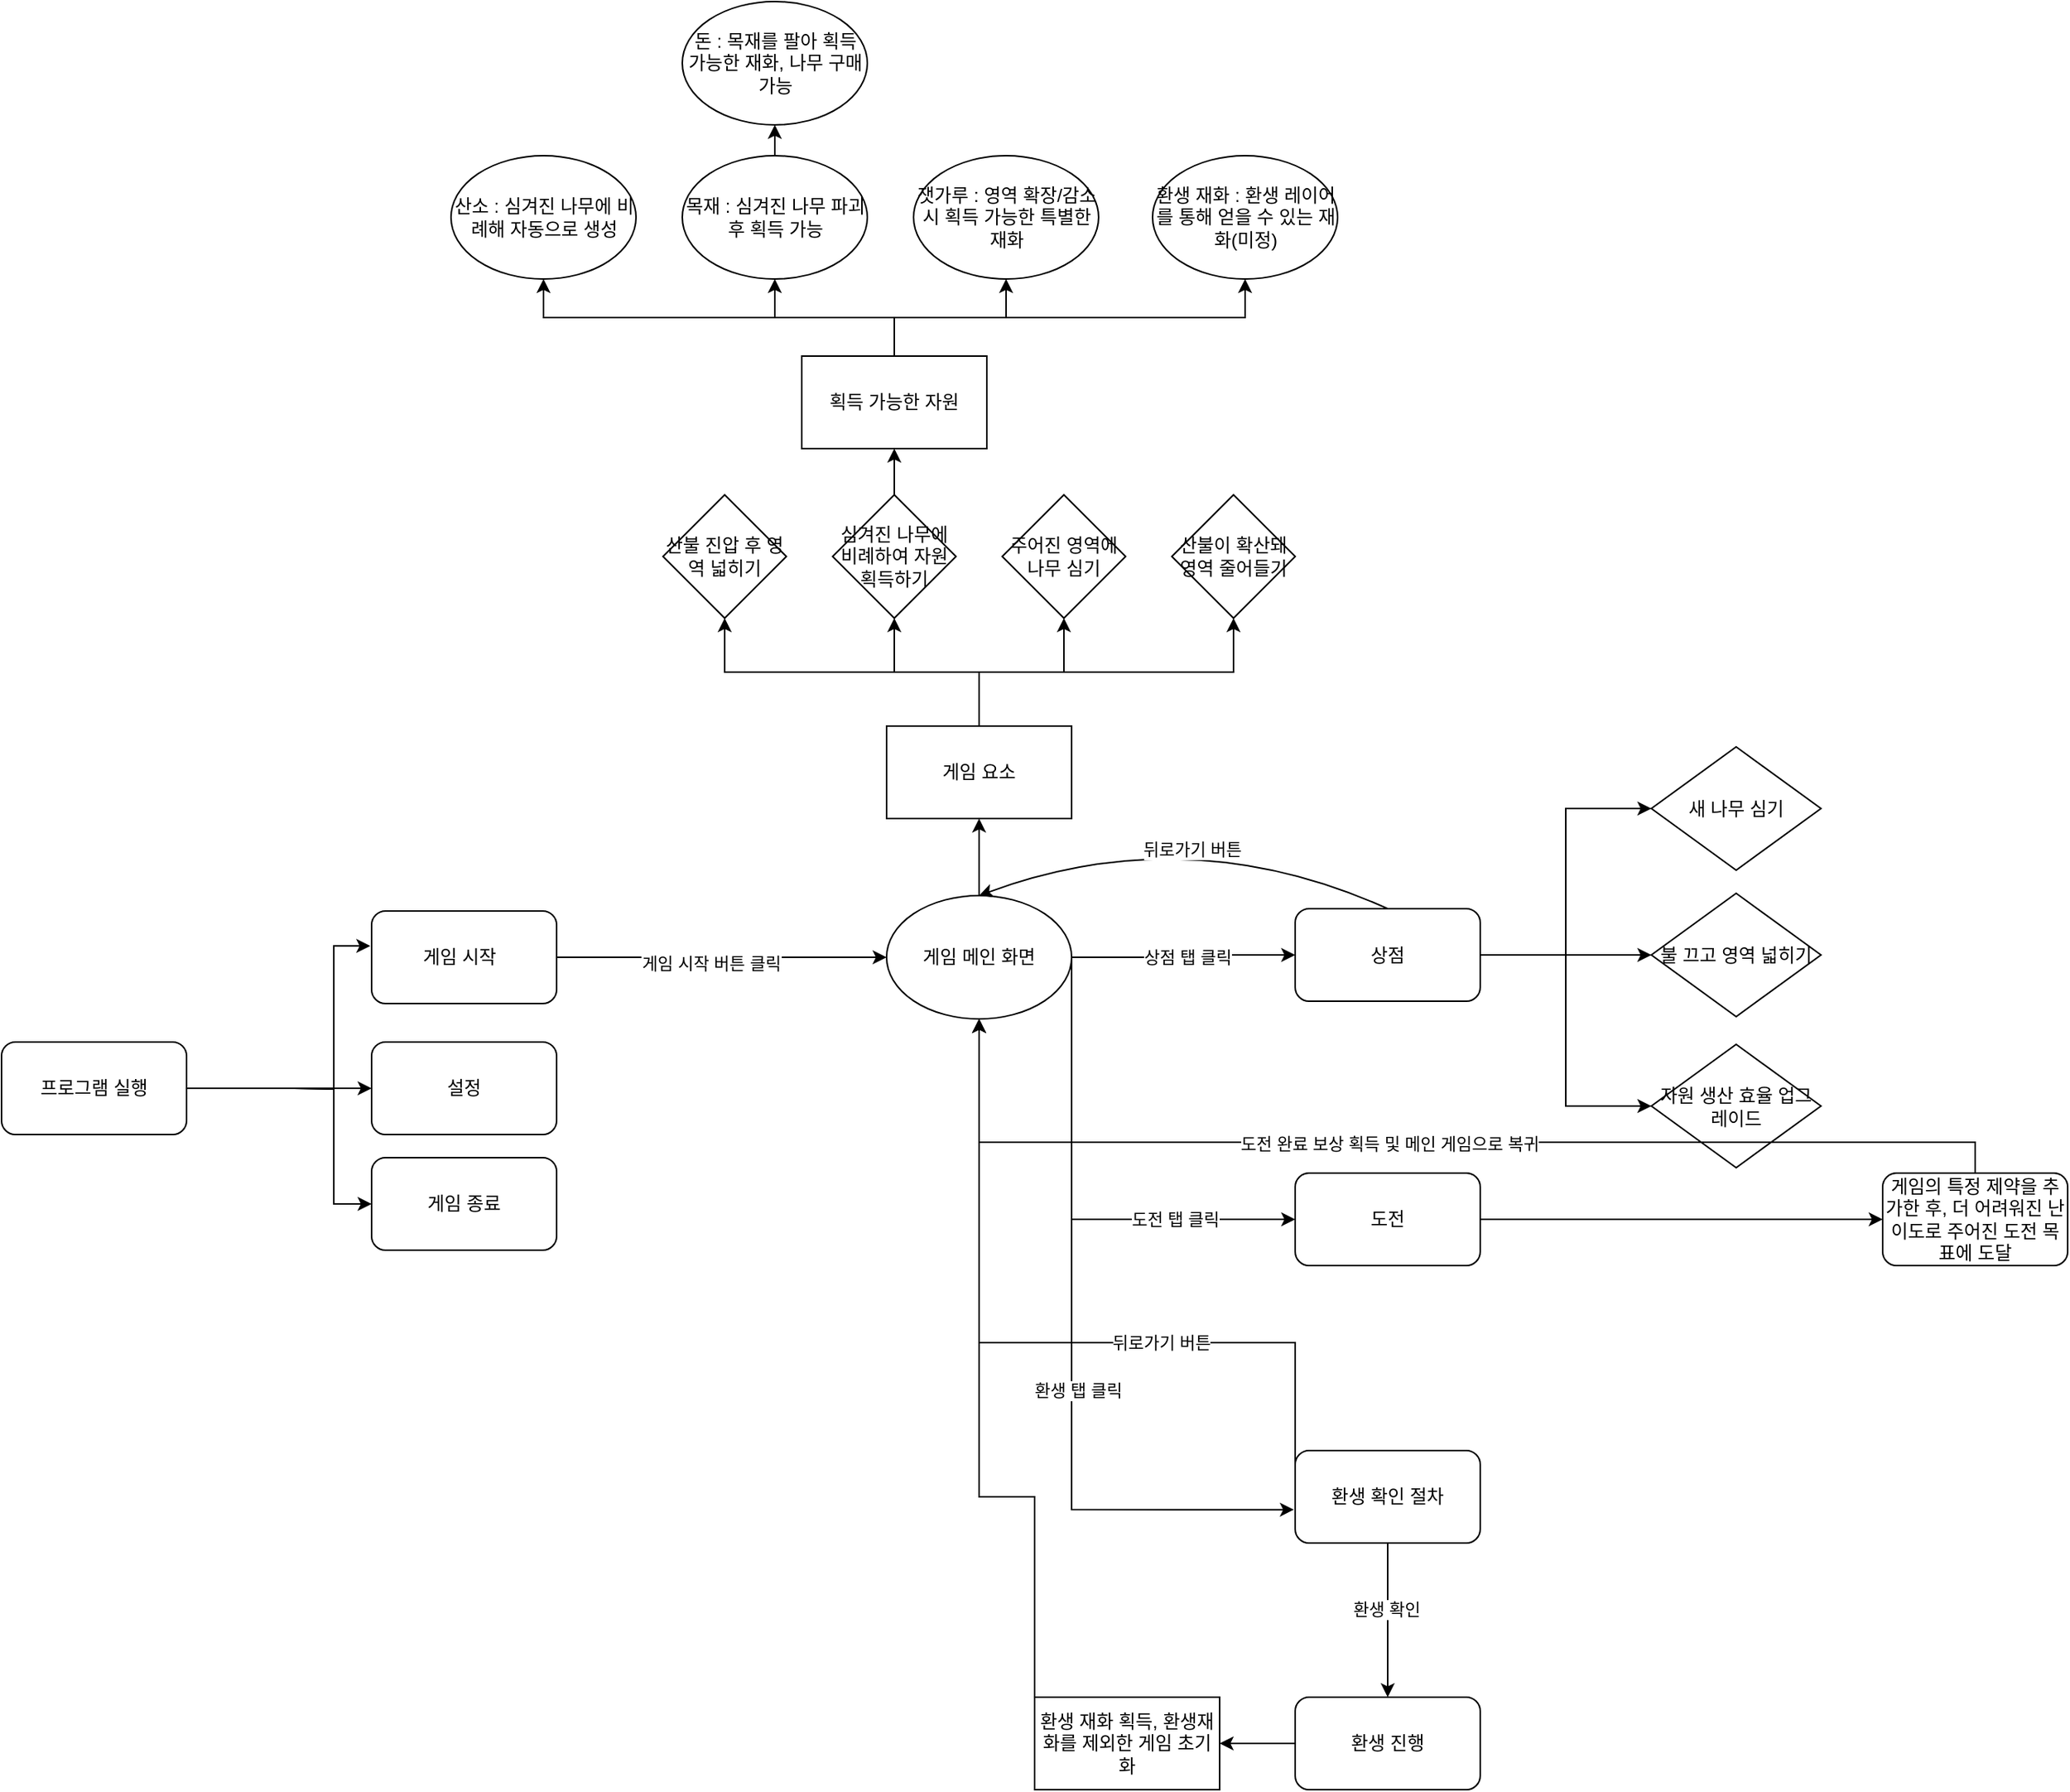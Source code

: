 <mxfile version="26.1.3">
  <diagram name="페이지-1" id="_BRhv00JYU-RnK_FMh2p">
    <mxGraphModel dx="2812" dy="2120" grid="1" gridSize="10" guides="1" tooltips="1" connect="1" arrows="1" fold="1" page="1" pageScale="1" pageWidth="827" pageHeight="1169" math="0" shadow="0">
      <root>
        <mxCell id="0" />
        <mxCell id="1" parent="0" />
        <mxCell id="LIoRFN2679DY6rcGjams-6" style="edgeStyle=orthogonalEdgeStyle;rounded=0;orthogonalLoop=1;jettySize=auto;html=1;entryX=0;entryY=0.5;entryDx=0;entryDy=0;" parent="1" target="LIoRFN2679DY6rcGjams-3" edge="1">
          <mxGeometry relative="1" as="geometry">
            <mxPoint x="40" y="685" as="sourcePoint" />
          </mxGeometry>
        </mxCell>
        <mxCell id="LIoRFN2679DY6rcGjams-9" style="edgeStyle=orthogonalEdgeStyle;rounded=0;orthogonalLoop=1;jettySize=auto;html=1;" parent="1" source="LIoRFN2679DY6rcGjams-2" target="LIoRFN2679DY6rcGjams-8" edge="1">
          <mxGeometry relative="1" as="geometry" />
        </mxCell>
        <mxCell id="P65RbvOyF0tfIpdQ-kzp-10" value="게임 시작 버튼 클릭" style="edgeLabel;html=1;align=center;verticalAlign=middle;resizable=0;points=[];" vertex="1" connectable="0" parent="LIoRFN2679DY6rcGjams-9">
          <mxGeometry x="-0.067" y="-4" relative="1" as="geometry">
            <mxPoint as="offset" />
          </mxGeometry>
        </mxCell>
        <mxCell id="LIoRFN2679DY6rcGjams-2" value="게임 시작&lt;span style=&quot;white-space: pre;&quot;&gt;&#x9;&lt;/span&gt;" style="rounded=1;whiteSpace=wrap;html=1;" parent="1" vertex="1">
          <mxGeometry x="90" y="570" width="120" height="60" as="geometry" />
        </mxCell>
        <mxCell id="LIoRFN2679DY6rcGjams-3" value="게임 종료" style="rounded=1;whiteSpace=wrap;html=1;" parent="1" vertex="1">
          <mxGeometry x="90" y="730" width="120" height="60" as="geometry" />
        </mxCell>
        <mxCell id="LIoRFN2679DY6rcGjams-4" value="설정" style="rounded=1;whiteSpace=wrap;html=1;" parent="1" vertex="1">
          <mxGeometry x="90" y="655" width="120" height="60" as="geometry" />
        </mxCell>
        <mxCell id="LIoRFN2679DY6rcGjams-7" style="edgeStyle=orthogonalEdgeStyle;rounded=0;orthogonalLoop=1;jettySize=auto;html=1;entryX=-0.007;entryY=0.377;entryDx=0;entryDy=0;entryPerimeter=0;" parent="1" target="LIoRFN2679DY6rcGjams-2" edge="1">
          <mxGeometry relative="1" as="geometry">
            <mxPoint x="40" y="685" as="sourcePoint" />
          </mxGeometry>
        </mxCell>
        <mxCell id="LIoRFN2679DY6rcGjams-11" style="edgeStyle=orthogonalEdgeStyle;rounded=0;orthogonalLoop=1;jettySize=auto;html=1;exitX=0.5;exitY=0;exitDx=0;exitDy=0;entryX=0.5;entryY=1;entryDx=0;entryDy=0;" parent="1" source="LIoRFN2679DY6rcGjams-8" target="LIoRFN2679DY6rcGjams-10" edge="1">
          <mxGeometry relative="1" as="geometry" />
        </mxCell>
        <mxCell id="P65RbvOyF0tfIpdQ-kzp-8" style="edgeStyle=orthogonalEdgeStyle;rounded=0;orthogonalLoop=1;jettySize=auto;html=1;exitX=1;exitY=0.5;exitDx=0;exitDy=0;entryX=0;entryY=0.5;entryDx=0;entryDy=0;" edge="1" parent="1" source="LIoRFN2679DY6rcGjams-8" target="P65RbvOyF0tfIpdQ-kzp-7">
          <mxGeometry relative="1" as="geometry" />
        </mxCell>
        <mxCell id="P65RbvOyF0tfIpdQ-kzp-49" value="상점 탭 클릭" style="edgeLabel;html=1;align=center;verticalAlign=middle;resizable=0;points=[];" vertex="1" connectable="0" parent="P65RbvOyF0tfIpdQ-kzp-8">
          <mxGeometry x="0.044" y="-1" relative="1" as="geometry">
            <mxPoint as="offset" />
          </mxGeometry>
        </mxCell>
        <mxCell id="P65RbvOyF0tfIpdQ-kzp-70" style="edgeStyle=orthogonalEdgeStyle;rounded=0;orthogonalLoop=1;jettySize=auto;html=1;exitX=1;exitY=0.5;exitDx=0;exitDy=0;entryX=0;entryY=0.5;entryDx=0;entryDy=0;" edge="1" parent="1" source="LIoRFN2679DY6rcGjams-8" target="P65RbvOyF0tfIpdQ-kzp-67">
          <mxGeometry relative="1" as="geometry">
            <Array as="points">
              <mxPoint x="544" y="770" />
            </Array>
          </mxGeometry>
        </mxCell>
        <mxCell id="P65RbvOyF0tfIpdQ-kzp-71" value="도전 탭 클릭" style="edgeLabel;html=1;align=center;verticalAlign=middle;resizable=0;points=[];" vertex="1" connectable="0" parent="P65RbvOyF0tfIpdQ-kzp-70">
          <mxGeometry x="0.506" relative="1" as="geometry">
            <mxPoint as="offset" />
          </mxGeometry>
        </mxCell>
        <mxCell id="LIoRFN2679DY6rcGjams-8" value="게임 메인 화면" style="ellipse;whiteSpace=wrap;html=1;" parent="1" vertex="1">
          <mxGeometry x="424" y="560" width="120" height="80" as="geometry" />
        </mxCell>
        <mxCell id="LIoRFN2679DY6rcGjams-16" style="edgeStyle=orthogonalEdgeStyle;rounded=0;orthogonalLoop=1;jettySize=auto;html=1;exitX=0.5;exitY=0;exitDx=0;exitDy=0;" parent="1" source="LIoRFN2679DY6rcGjams-10" target="LIoRFN2679DY6rcGjams-13" edge="1">
          <mxGeometry relative="1" as="geometry" />
        </mxCell>
        <mxCell id="LIoRFN2679DY6rcGjams-17" style="edgeStyle=orthogonalEdgeStyle;rounded=0;orthogonalLoop=1;jettySize=auto;html=1;entryX=0.5;entryY=1;entryDx=0;entryDy=0;" parent="1" source="LIoRFN2679DY6rcGjams-10" target="LIoRFN2679DY6rcGjams-15" edge="1">
          <mxGeometry relative="1" as="geometry" />
        </mxCell>
        <mxCell id="LIoRFN2679DY6rcGjams-18" style="edgeStyle=orthogonalEdgeStyle;rounded=0;orthogonalLoop=1;jettySize=auto;html=1;entryX=0.5;entryY=1;entryDx=0;entryDy=0;" parent="1" source="LIoRFN2679DY6rcGjams-10" target="LIoRFN2679DY6rcGjams-12" edge="1">
          <mxGeometry relative="1" as="geometry" />
        </mxCell>
        <mxCell id="LIoRFN2679DY6rcGjams-20" style="edgeStyle=orthogonalEdgeStyle;rounded=0;orthogonalLoop=1;jettySize=auto;html=1;exitX=0.5;exitY=0;exitDx=0;exitDy=0;entryX=0.5;entryY=1;entryDx=0;entryDy=0;" parent="1" source="LIoRFN2679DY6rcGjams-10" target="LIoRFN2679DY6rcGjams-14" edge="1">
          <mxGeometry relative="1" as="geometry" />
        </mxCell>
        <mxCell id="LIoRFN2679DY6rcGjams-10" value="게임 요소" style="rounded=0;whiteSpace=wrap;html=1;" parent="1" vertex="1">
          <mxGeometry x="424" y="450" width="120" height="60" as="geometry" />
        </mxCell>
        <mxCell id="LIoRFN2679DY6rcGjams-27" style="edgeStyle=orthogonalEdgeStyle;rounded=0;orthogonalLoop=1;jettySize=auto;html=1;exitX=0.5;exitY=0;exitDx=0;exitDy=0;entryX=0.5;entryY=1;entryDx=0;entryDy=0;" parent="1" target="LIoRFN2679DY6rcGjams-26" edge="1">
          <mxGeometry relative="1" as="geometry">
            <mxPoint x="429" y="300" as="sourcePoint" />
          </mxGeometry>
        </mxCell>
        <mxCell id="LIoRFN2679DY6rcGjams-12" value="주어진 영역에 나무 심기" style="rhombus;whiteSpace=wrap;html=1;" parent="1" vertex="1">
          <mxGeometry x="499" y="300" width="80" height="80" as="geometry" />
        </mxCell>
        <mxCell id="LIoRFN2679DY6rcGjams-13" value="산불 진압 후 영역 넓히기" style="rhombus;whiteSpace=wrap;html=1;" parent="1" vertex="1">
          <mxGeometry x="279" y="300" width="80" height="80" as="geometry" />
        </mxCell>
        <mxCell id="LIoRFN2679DY6rcGjams-14" value="산불이 확산돼 영역 줄어들기" style="rhombus;whiteSpace=wrap;html=1;" parent="1" vertex="1">
          <mxGeometry x="609" y="300" width="80" height="80" as="geometry" />
        </mxCell>
        <mxCell id="LIoRFN2679DY6rcGjams-15" value="심겨진 나무에 비례하여 자원 획득하기" style="rhombus;whiteSpace=wrap;html=1;" parent="1" vertex="1">
          <mxGeometry x="389" y="300" width="80" height="80" as="geometry" />
        </mxCell>
        <mxCell id="LIoRFN2679DY6rcGjams-24" style="edgeStyle=orthogonalEdgeStyle;rounded=0;orthogonalLoop=1;jettySize=auto;html=1;exitX=1;exitY=0.5;exitDx=0;exitDy=0;entryX=0;entryY=0.5;entryDx=0;entryDy=0;" parent="1" source="LIoRFN2679DY6rcGjams-22" target="LIoRFN2679DY6rcGjams-4" edge="1">
          <mxGeometry relative="1" as="geometry" />
        </mxCell>
        <mxCell id="LIoRFN2679DY6rcGjams-22" value="프로그램 실행" style="rounded=1;whiteSpace=wrap;html=1;" parent="1" vertex="1">
          <mxGeometry x="-150" y="655" width="120" height="60" as="geometry" />
        </mxCell>
        <mxCell id="P65RbvOyF0tfIpdQ-kzp-2" style="edgeStyle=orthogonalEdgeStyle;rounded=0;orthogonalLoop=1;jettySize=auto;html=1;exitX=0.5;exitY=0;exitDx=0;exitDy=0;entryX=0.5;entryY=1;entryDx=0;entryDy=0;" edge="1" parent="1" source="LIoRFN2679DY6rcGjams-26" target="LIoRFN2679DY6rcGjams-28">
          <mxGeometry relative="1" as="geometry" />
        </mxCell>
        <mxCell id="P65RbvOyF0tfIpdQ-kzp-3" style="edgeStyle=orthogonalEdgeStyle;rounded=0;orthogonalLoop=1;jettySize=auto;html=1;entryX=0.5;entryY=1;entryDx=0;entryDy=0;" edge="1" parent="1" source="LIoRFN2679DY6rcGjams-26" target="LIoRFN2679DY6rcGjams-29">
          <mxGeometry relative="1" as="geometry" />
        </mxCell>
        <mxCell id="P65RbvOyF0tfIpdQ-kzp-4" style="edgeStyle=orthogonalEdgeStyle;rounded=0;orthogonalLoop=1;jettySize=auto;html=1;entryX=0.5;entryY=1;entryDx=0;entryDy=0;" edge="1" parent="1" source="LIoRFN2679DY6rcGjams-26" target="LIoRFN2679DY6rcGjams-30">
          <mxGeometry relative="1" as="geometry" />
        </mxCell>
        <mxCell id="P65RbvOyF0tfIpdQ-kzp-6" style="edgeStyle=orthogonalEdgeStyle;rounded=0;orthogonalLoop=1;jettySize=auto;html=1;exitX=0.5;exitY=0;exitDx=0;exitDy=0;entryX=0.5;entryY=1;entryDx=0;entryDy=0;" edge="1" parent="1" source="LIoRFN2679DY6rcGjams-26" target="P65RbvOyF0tfIpdQ-kzp-1">
          <mxGeometry relative="1" as="geometry" />
        </mxCell>
        <mxCell id="LIoRFN2679DY6rcGjams-26" value="획득 가능한 자원" style="rounded=0;whiteSpace=wrap;html=1;" parent="1" vertex="1">
          <mxGeometry x="369" y="210" width="120" height="60" as="geometry" />
        </mxCell>
        <mxCell id="LIoRFN2679DY6rcGjams-28" value="산소 : 심겨진 나무에 비례해 자동으로 생성" style="ellipse;whiteSpace=wrap;html=1;" parent="1" vertex="1">
          <mxGeometry x="141.5" y="80" width="120" height="80" as="geometry" />
        </mxCell>
        <mxCell id="P65RbvOyF0tfIpdQ-kzp-15" style="edgeStyle=orthogonalEdgeStyle;rounded=0;orthogonalLoop=1;jettySize=auto;html=1;exitX=0.5;exitY=0;exitDx=0;exitDy=0;entryX=0.5;entryY=1;entryDx=0;entryDy=0;" edge="1" parent="1" source="LIoRFN2679DY6rcGjams-29" target="P65RbvOyF0tfIpdQ-kzp-14">
          <mxGeometry relative="1" as="geometry" />
        </mxCell>
        <mxCell id="LIoRFN2679DY6rcGjams-29" value="목재 : 심겨진 나무 파괴 후 획득 가능" style="ellipse;whiteSpace=wrap;html=1;" parent="1" vertex="1">
          <mxGeometry x="291.5" y="80" width="120" height="80" as="geometry" />
        </mxCell>
        <mxCell id="LIoRFN2679DY6rcGjams-30" value="잿가루 : 영역 확장/감소 시 획득 가능한 특별한 재화" style="ellipse;whiteSpace=wrap;html=1;" parent="1" vertex="1">
          <mxGeometry x="441.5" y="80" width="120" height="80" as="geometry" />
        </mxCell>
        <mxCell id="P65RbvOyF0tfIpdQ-kzp-1" value="환생 재화 : 환생 레이어를 통해 얻을 수 있는 재화(미정)" style="ellipse;whiteSpace=wrap;html=1;" vertex="1" parent="1">
          <mxGeometry x="596.5" y="80" width="120" height="80" as="geometry" />
        </mxCell>
        <mxCell id="P65RbvOyF0tfIpdQ-kzp-20" style="edgeStyle=orthogonalEdgeStyle;rounded=0;orthogonalLoop=1;jettySize=auto;html=1;exitX=1;exitY=0.5;exitDx=0;exitDy=0;entryX=0;entryY=0.5;entryDx=0;entryDy=0;" edge="1" parent="1" source="P65RbvOyF0tfIpdQ-kzp-7" target="P65RbvOyF0tfIpdQ-kzp-12">
          <mxGeometry relative="1" as="geometry" />
        </mxCell>
        <mxCell id="P65RbvOyF0tfIpdQ-kzp-21" style="edgeStyle=orthogonalEdgeStyle;rounded=0;orthogonalLoop=1;jettySize=auto;html=1;exitX=1;exitY=0.5;exitDx=0;exitDy=0;entryX=0;entryY=0.5;entryDx=0;entryDy=0;" edge="1" parent="1" source="P65RbvOyF0tfIpdQ-kzp-7" target="P65RbvOyF0tfIpdQ-kzp-11">
          <mxGeometry relative="1" as="geometry" />
        </mxCell>
        <mxCell id="P65RbvOyF0tfIpdQ-kzp-22" style="edgeStyle=orthogonalEdgeStyle;rounded=0;orthogonalLoop=1;jettySize=auto;html=1;exitX=1;exitY=0.5;exitDx=0;exitDy=0;entryX=0;entryY=0.5;entryDx=0;entryDy=0;" edge="1" parent="1" source="P65RbvOyF0tfIpdQ-kzp-7" target="P65RbvOyF0tfIpdQ-kzp-16">
          <mxGeometry relative="1" as="geometry" />
        </mxCell>
        <mxCell id="P65RbvOyF0tfIpdQ-kzp-7" value="상점" style="rounded=1;whiteSpace=wrap;html=1;" vertex="1" parent="1">
          <mxGeometry x="689" y="568.5" width="120" height="60" as="geometry" />
        </mxCell>
        <mxCell id="P65RbvOyF0tfIpdQ-kzp-11" value="새 나무 심기" style="rhombus;whiteSpace=wrap;html=1;" vertex="1" parent="1">
          <mxGeometry x="920" y="463.5" width="110" height="80" as="geometry" />
        </mxCell>
        <mxCell id="P65RbvOyF0tfIpdQ-kzp-12" value="불 끄고 영역 넓히기" style="rhombus;whiteSpace=wrap;html=1;" vertex="1" parent="1">
          <mxGeometry x="920" y="558.5" width="110" height="80" as="geometry" />
        </mxCell>
        <mxCell id="P65RbvOyF0tfIpdQ-kzp-14" value="돈 : 목재를 팔아 획득 가능한 재화, 나무 구매 가능" style="ellipse;whiteSpace=wrap;html=1;" vertex="1" parent="1">
          <mxGeometry x="291.5" y="-20" width="120" height="80" as="geometry" />
        </mxCell>
        <mxCell id="P65RbvOyF0tfIpdQ-kzp-16" value="자원 생산 효율 업그레이드" style="rhombus;whiteSpace=wrap;html=1;" vertex="1" parent="1">
          <mxGeometry x="920" y="656.5" width="110" height="80" as="geometry" />
        </mxCell>
        <mxCell id="P65RbvOyF0tfIpdQ-kzp-35" style="edgeStyle=orthogonalEdgeStyle;rounded=0;orthogonalLoop=1;jettySize=auto;html=1;exitX=0;exitY=0.5;exitDx=0;exitDy=0;" edge="1" parent="1" source="P65RbvOyF0tfIpdQ-kzp-24" target="LIoRFN2679DY6rcGjams-8">
          <mxGeometry relative="1" as="geometry">
            <Array as="points">
              <mxPoint x="689" y="850" />
              <mxPoint x="484" y="850" />
            </Array>
          </mxGeometry>
        </mxCell>
        <mxCell id="P65RbvOyF0tfIpdQ-kzp-36" value="뒤로가기 버튼" style="edgeLabel;html=1;align=center;verticalAlign=middle;resizable=0;points=[];" vertex="1" connectable="0" parent="P65RbvOyF0tfIpdQ-kzp-35">
          <mxGeometry x="-0.038" y="-1" relative="1" as="geometry">
            <mxPoint x="60" y="1" as="offset" />
          </mxGeometry>
        </mxCell>
        <mxCell id="P65RbvOyF0tfIpdQ-kzp-37" style="edgeStyle=orthogonalEdgeStyle;rounded=0;orthogonalLoop=1;jettySize=auto;html=1;exitX=0.5;exitY=1;exitDx=0;exitDy=0;entryX=0.5;entryY=0;entryDx=0;entryDy=0;" edge="1" parent="1" source="P65RbvOyF0tfIpdQ-kzp-24" target="P65RbvOyF0tfIpdQ-kzp-29">
          <mxGeometry relative="1" as="geometry" />
        </mxCell>
        <mxCell id="P65RbvOyF0tfIpdQ-kzp-38" value="환생 확인" style="edgeLabel;html=1;align=center;verticalAlign=middle;resizable=0;points=[];" vertex="1" connectable="0" parent="P65RbvOyF0tfIpdQ-kzp-37">
          <mxGeometry x="-0.154" y="-1" relative="1" as="geometry">
            <mxPoint as="offset" />
          </mxGeometry>
        </mxCell>
        <mxCell id="P65RbvOyF0tfIpdQ-kzp-24" value="환생 확인 절차" style="rounded=1;whiteSpace=wrap;html=1;" vertex="1" parent="1">
          <mxGeometry x="689" y="920" width="120" height="60" as="geometry" />
        </mxCell>
        <mxCell id="P65RbvOyF0tfIpdQ-kzp-45" style="edgeStyle=orthogonalEdgeStyle;rounded=0;orthogonalLoop=1;jettySize=auto;html=1;exitX=0;exitY=0.5;exitDx=0;exitDy=0;entryX=1;entryY=0.5;entryDx=0;entryDy=0;" edge="1" parent="1" source="P65RbvOyF0tfIpdQ-kzp-29" target="P65RbvOyF0tfIpdQ-kzp-41">
          <mxGeometry relative="1" as="geometry" />
        </mxCell>
        <mxCell id="P65RbvOyF0tfIpdQ-kzp-29" value="환생 진행" style="rounded=1;whiteSpace=wrap;html=1;" vertex="1" parent="1">
          <mxGeometry x="689" y="1080" width="120" height="60" as="geometry" />
        </mxCell>
        <mxCell id="P65RbvOyF0tfIpdQ-kzp-33" value="" style="curved=1;endArrow=classic;html=1;rounded=0;exitX=0.5;exitY=0;exitDx=0;exitDy=0;entryX=0.5;entryY=0;entryDx=0;entryDy=0;" edge="1" parent="1" source="P65RbvOyF0tfIpdQ-kzp-7" target="LIoRFN2679DY6rcGjams-8">
          <mxGeometry width="50" height="50" relative="1" as="geometry">
            <mxPoint x="560" y="580" as="sourcePoint" />
            <mxPoint x="610" y="530" as="targetPoint" />
            <Array as="points">
              <mxPoint x="620" y="510" />
            </Array>
          </mxGeometry>
        </mxCell>
        <mxCell id="P65RbvOyF0tfIpdQ-kzp-34" value="뒤로가기 버튼" style="edgeLabel;html=1;align=center;verticalAlign=middle;resizable=0;points=[];" vertex="1" connectable="0" parent="P65RbvOyF0tfIpdQ-kzp-33">
          <mxGeometry x="0.027" y="19" relative="1" as="geometry">
            <mxPoint as="offset" />
          </mxGeometry>
        </mxCell>
        <mxCell id="P65RbvOyF0tfIpdQ-kzp-46" style="edgeStyle=orthogonalEdgeStyle;rounded=0;orthogonalLoop=1;jettySize=auto;html=1;exitX=0;exitY=0.5;exitDx=0;exitDy=0;entryX=0.5;entryY=1;entryDx=0;entryDy=0;" edge="1" parent="1" source="P65RbvOyF0tfIpdQ-kzp-41" target="LIoRFN2679DY6rcGjams-8">
          <mxGeometry relative="1" as="geometry">
            <Array as="points">
              <mxPoint x="484" y="950" />
            </Array>
          </mxGeometry>
        </mxCell>
        <mxCell id="P65RbvOyF0tfIpdQ-kzp-41" value="환생 재화 획득, 환생재화를 제외한 게임 초기화" style="rounded=0;whiteSpace=wrap;html=1;" vertex="1" parent="1">
          <mxGeometry x="520" y="1080" width="120" height="60" as="geometry" />
        </mxCell>
        <mxCell id="P65RbvOyF0tfIpdQ-kzp-73" style="edgeStyle=orthogonalEdgeStyle;rounded=0;orthogonalLoop=1;jettySize=auto;html=1;exitX=1;exitY=0.5;exitDx=0;exitDy=0;entryX=0;entryY=0.5;entryDx=0;entryDy=0;" edge="1" parent="1" source="P65RbvOyF0tfIpdQ-kzp-67" target="P65RbvOyF0tfIpdQ-kzp-72">
          <mxGeometry relative="1" as="geometry" />
        </mxCell>
        <mxCell id="P65RbvOyF0tfIpdQ-kzp-67" value="도전" style="rounded=1;whiteSpace=wrap;html=1;" vertex="1" parent="1">
          <mxGeometry x="689" y="740" width="120" height="60" as="geometry" />
        </mxCell>
        <mxCell id="P65RbvOyF0tfIpdQ-kzp-68" style="edgeStyle=orthogonalEdgeStyle;rounded=0;orthogonalLoop=1;jettySize=auto;html=1;exitX=1;exitY=0.5;exitDx=0;exitDy=0;entryX=-0.007;entryY=0.639;entryDx=0;entryDy=0;entryPerimeter=0;" edge="1" parent="1" source="LIoRFN2679DY6rcGjams-8" target="P65RbvOyF0tfIpdQ-kzp-24">
          <mxGeometry relative="1" as="geometry">
            <Array as="points">
              <mxPoint x="544" y="958" />
            </Array>
          </mxGeometry>
        </mxCell>
        <mxCell id="P65RbvOyF0tfIpdQ-kzp-69" value="환생 탭 클릭" style="edgeLabel;html=1;align=center;verticalAlign=middle;resizable=0;points=[];" vertex="1" connectable="0" parent="P65RbvOyF0tfIpdQ-kzp-68">
          <mxGeometry x="0.116" y="4" relative="1" as="geometry">
            <mxPoint as="offset" />
          </mxGeometry>
        </mxCell>
        <mxCell id="P65RbvOyF0tfIpdQ-kzp-74" style="edgeStyle=orthogonalEdgeStyle;rounded=0;orthogonalLoop=1;jettySize=auto;html=1;exitX=0.5;exitY=0;exitDx=0;exitDy=0;" edge="1" parent="1" source="P65RbvOyF0tfIpdQ-kzp-72" target="LIoRFN2679DY6rcGjams-8">
          <mxGeometry relative="1" as="geometry">
            <Array as="points">
              <mxPoint x="1130" y="720" />
              <mxPoint x="484" y="720" />
            </Array>
          </mxGeometry>
        </mxCell>
        <mxCell id="P65RbvOyF0tfIpdQ-kzp-75" value="도전 완료 보상 획득 및 메인 게임으로 복귀" style="edgeLabel;html=1;align=center;verticalAlign=middle;resizable=0;points=[];" vertex="1" connectable="0" parent="P65RbvOyF0tfIpdQ-kzp-74">
          <mxGeometry x="-0.12" y="1" relative="1" as="geometry">
            <mxPoint x="-72" as="offset" />
          </mxGeometry>
        </mxCell>
        <mxCell id="P65RbvOyF0tfIpdQ-kzp-72" value="게임의 특정 제약을 추가한 후, 더 어려워진 난이도로 주어진 도전 목표에 도달" style="rounded=1;whiteSpace=wrap;html=1;" vertex="1" parent="1">
          <mxGeometry x="1070" y="740" width="120" height="60" as="geometry" />
        </mxCell>
      </root>
    </mxGraphModel>
  </diagram>
</mxfile>
